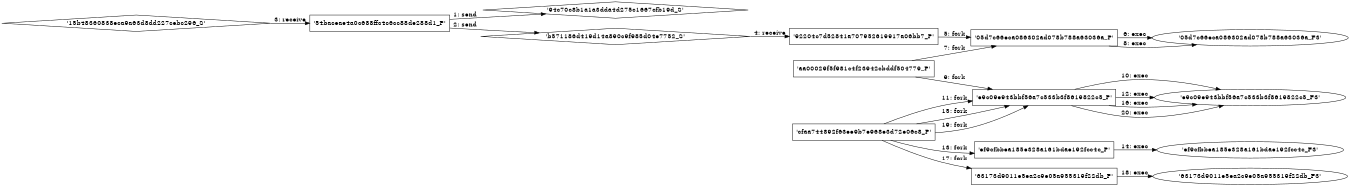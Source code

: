 digraph "D:\Learning\Paper\apt\基于CTI的攻击预警\Dataset\攻击图\ASGfromALLCTI\Research Spotlight ROPMEMU - A Framework for the Analysis of Complex Code-Reuse Attacks.dot" {
rankdir="LR"
size="9"
fixedsize="false"
splines="true"
nodesep=0.3
ranksep=0
fontsize=10
overlap="scalexy"
engine= "neato"
	"'94c70c8b1a1a3dda4d275c1667cfb19d_S'" [node_type=Socket shape=diamond]
	"'54baceae4a0c688ffc4c6cc88de288d1_P'" [node_type=Process shape=box]
	"'54baceae4a0c688ffc4c6cc88de288d1_P'" -> "'94c70c8b1a1a3dda4d275c1667cfb19d_S'" [label="1: send"]
	"'b571186d419d14a890c9f985d04e7752_S'" [node_type=Socket shape=diamond]
	"'54baceae4a0c688ffc4c6cc88de288d1_P'" [node_type=Process shape=box]
	"'54baceae4a0c688ffc4c6cc88de288d1_P'" -> "'b571186d419d14a890c9f985d04e7752_S'" [label="2: send"]
	"'54baceae4a0c688ffc4c6cc88de288d1_P'" [node_type=Process shape=box]
	"'15b48360838eca9a63d8dd227cebc296_S'" [node_type=Socket shape=diamond]
	"'15b48360838eca9a63d8dd227cebc296_S'" -> "'54baceae4a0c688ffc4c6cc88de288d1_P'" [label="3: receive"]
	"'92204c7d52841a707952619917a06bb7_P'" [node_type=Process shape=box]
	"'b571186d419d14a890c9f985d04e7752_S'" [node_type=Socket shape=diamond]
	"'b571186d419d14a890c9f985d04e7752_S'" -> "'92204c7d52841a707952619917a06bb7_P'" [label="4: receive"]
	"'92204c7d52841a707952619917a06bb7_P'" [node_type=Process shape=box]
	"'05d7c66eca086302ad078b788a63036a_P'" [node_type=Process shape=box]
	"'92204c7d52841a707952619917a06bb7_P'" -> "'05d7c66eca086302ad078b788a63036a_P'" [label="5: fork"]
	"'05d7c66eca086302ad078b788a63036a_P'" [node_type=Process shape=box]
	"'05d7c66eca086302ad078b788a63036a_F3'" [node_type=File shape=ellipse]
	"'05d7c66eca086302ad078b788a63036a_P'" -> "'05d7c66eca086302ad078b788a63036a_F3'" [label="6: exec"]
	"'aa00029f5f981c4f23942cbddf504779_P'" [node_type=Process shape=box]
	"'05d7c66eca086302ad078b788a63036a_P'" [node_type=Process shape=box]
	"'aa00029f5f981c4f23942cbddf504779_P'" -> "'05d7c66eca086302ad078b788a63036a_P'" [label="7: fork"]
	"'05d7c66eca086302ad078b788a63036a_P'" [node_type=Process shape=box]
	"'05d7c66eca086302ad078b788a63036a_F3'" [node_type=File shape=ellipse]
	"'05d7c66eca086302ad078b788a63036a_P'" -> "'05d7c66eca086302ad078b788a63036a_F3'" [label="8: exec"]
	"'aa00029f5f981c4f23942cbddf504779_P'" [node_type=Process shape=box]
	"'e9c09e943bbf56a7c533b3f8619822c5_P'" [node_type=Process shape=box]
	"'aa00029f5f981c4f23942cbddf504779_P'" -> "'e9c09e943bbf56a7c533b3f8619822c5_P'" [label="9: fork"]
	"'e9c09e943bbf56a7c533b3f8619822c5_P'" [node_type=Process shape=box]
	"'e9c09e943bbf56a7c533b3f8619822c5_F3'" [node_type=File shape=ellipse]
	"'e9c09e943bbf56a7c533b3f8619822c5_P'" -> "'e9c09e943bbf56a7c533b3f8619822c5_F3'" [label="10: exec"]
	"'cfaa744892f63ee9b7e968e3d72e06c8_P'" [node_type=Process shape=box]
	"'e9c09e943bbf56a7c533b3f8619822c5_P'" [node_type=Process shape=box]
	"'cfaa744892f63ee9b7e968e3d72e06c8_P'" -> "'e9c09e943bbf56a7c533b3f8619822c5_P'" [label="11: fork"]
	"'e9c09e943bbf56a7c533b3f8619822c5_P'" [node_type=Process shape=box]
	"'e9c09e943bbf56a7c533b3f8619822c5_F3'" [node_type=File shape=ellipse]
	"'e9c09e943bbf56a7c533b3f8619822c5_P'" -> "'e9c09e943bbf56a7c533b3f8619822c5_F3'" [label="12: exec"]
	"'cfaa744892f63ee9b7e968e3d72e06c8_P'" [node_type=Process shape=box]
	"'ef9cfbbea185e328a161bdae192fcc4c_P'" [node_type=Process shape=box]
	"'cfaa744892f63ee9b7e968e3d72e06c8_P'" -> "'ef9cfbbea185e328a161bdae192fcc4c_P'" [label="13: fork"]
	"'ef9cfbbea185e328a161bdae192fcc4c_P'" [node_type=Process shape=box]
	"'ef9cfbbea185e328a161bdae192fcc4c_F3'" [node_type=File shape=ellipse]
	"'ef9cfbbea185e328a161bdae192fcc4c_P'" -> "'ef9cfbbea185e328a161bdae192fcc4c_F3'" [label="14: exec"]
	"'cfaa744892f63ee9b7e968e3d72e06c8_P'" [node_type=Process shape=box]
	"'e9c09e943bbf56a7c533b3f8619822c5_P'" [node_type=Process shape=box]
	"'cfaa744892f63ee9b7e968e3d72e06c8_P'" -> "'e9c09e943bbf56a7c533b3f8619822c5_P'" [label="15: fork"]
	"'e9c09e943bbf56a7c533b3f8619822c5_P'" [node_type=Process shape=box]
	"'e9c09e943bbf56a7c533b3f8619822c5_F3'" [node_type=File shape=ellipse]
	"'e9c09e943bbf56a7c533b3f8619822c5_P'" -> "'e9c09e943bbf56a7c533b3f8619822c5_F3'" [label="16: exec"]
	"'cfaa744892f63ee9b7e968e3d72e06c8_P'" [node_type=Process shape=box]
	"'63173d9011e5ea2c9e05a955319f22db_P'" [node_type=Process shape=box]
	"'cfaa744892f63ee9b7e968e3d72e06c8_P'" -> "'63173d9011e5ea2c9e05a955319f22db_P'" [label="17: fork"]
	"'63173d9011e5ea2c9e05a955319f22db_P'" [node_type=Process shape=box]
	"'63173d9011e5ea2c9e05a955319f22db_F3'" [node_type=File shape=ellipse]
	"'63173d9011e5ea2c9e05a955319f22db_P'" -> "'63173d9011e5ea2c9e05a955319f22db_F3'" [label="18: exec"]
	"'cfaa744892f63ee9b7e968e3d72e06c8_P'" [node_type=Process shape=box]
	"'e9c09e943bbf56a7c533b3f8619822c5_P'" [node_type=Process shape=box]
	"'cfaa744892f63ee9b7e968e3d72e06c8_P'" -> "'e9c09e943bbf56a7c533b3f8619822c5_P'" [label="19: fork"]
	"'e9c09e943bbf56a7c533b3f8619822c5_P'" [node_type=Process shape=box]
	"'e9c09e943bbf56a7c533b3f8619822c5_F3'" [node_type=File shape=ellipse]
	"'e9c09e943bbf56a7c533b3f8619822c5_P'" -> "'e9c09e943bbf56a7c533b3f8619822c5_F3'" [label="20: exec"]
}

